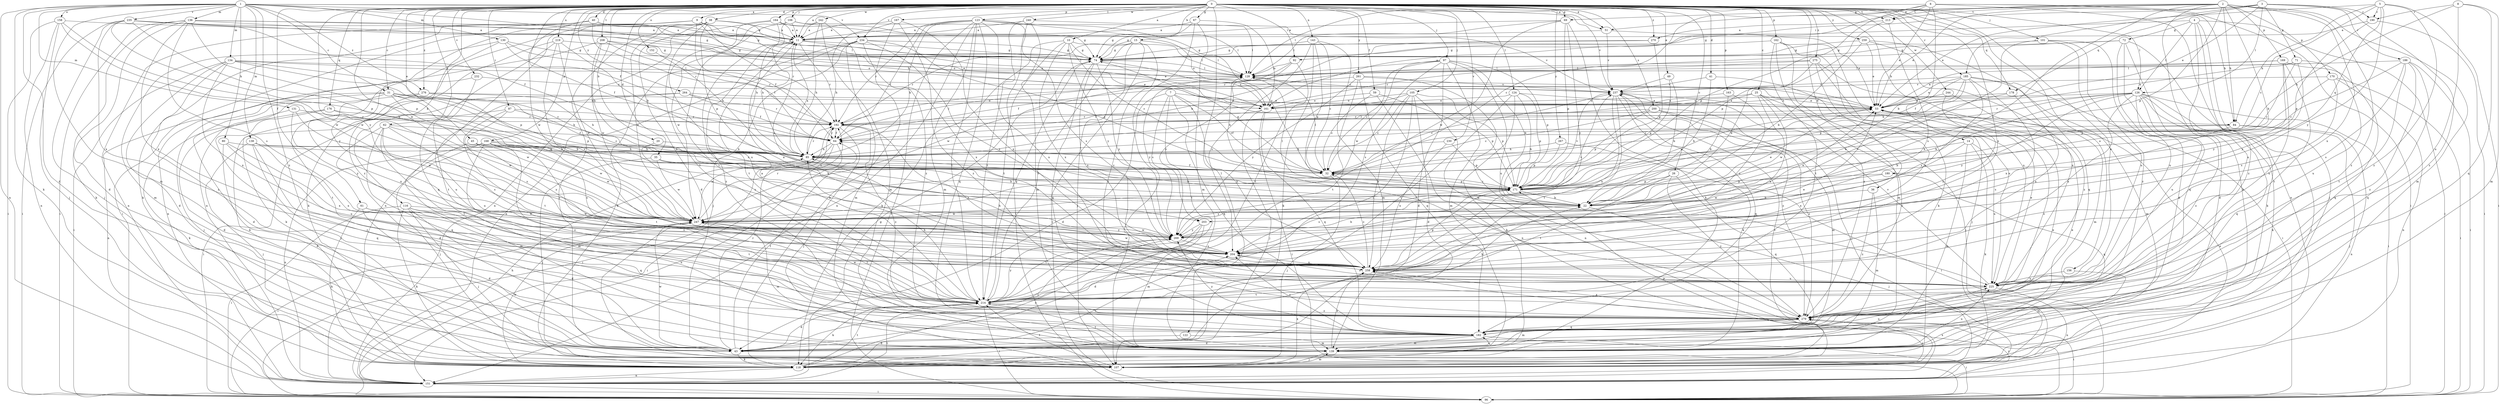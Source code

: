 strict digraph  {
0;
1;
2;
3;
4;
5;
6;
7;
8;
9;
10;
11;
14;
15;
20;
22;
25;
26;
31;
32;
35;
36;
38;
40;
41;
43;
45;
49;
51;
53;
59;
61;
62;
64;
67;
69;
71;
72;
74;
80;
84;
85;
87;
92;
96;
97;
101;
105;
106;
107;
116;
118;
122;
123;
124;
126;
128;
130;
131;
134;
136;
138;
139;
143;
151;
152;
156;
158;
161;
162;
163;
164;
167;
168;
169;
170;
171;
176;
178;
180;
182;
185;
186;
190;
192;
200;
203;
204;
208;
213;
214;
219;
225;
230;
232;
234;
235;
237;
240;
242;
244;
247;
258;
259;
261;
264;
267;
269;
270;
275;
276;
279;
0 -> 9  [label=a];
0 -> 10  [label=a];
0 -> 11  [label=a];
0 -> 14  [label=b];
0 -> 15  [label=b];
0 -> 20  [label=b];
0 -> 25  [label=c];
0 -> 26  [label=c];
0 -> 31  [label=c];
0 -> 35  [label=d];
0 -> 36  [label=d];
0 -> 38  [label=d];
0 -> 40  [label=d];
0 -> 41  [label=d];
0 -> 45  [label=e];
0 -> 49  [label=e];
0 -> 51  [label=e];
0 -> 59  [label=f];
0 -> 61  [label=f];
0 -> 62  [label=f];
0 -> 64  [label=f];
0 -> 67  [label=g];
0 -> 69  [label=g];
0 -> 87  [label=i];
0 -> 92  [label=i];
0 -> 97  [label=j];
0 -> 101  [label=j];
0 -> 105  [label=j];
0 -> 106  [label=j];
0 -> 116  [label=k];
0 -> 122  [label=l];
0 -> 123  [label=l];
0 -> 124  [label=l];
0 -> 126  [label=l];
0 -> 143  [label=n];
0 -> 152  [label=o];
0 -> 156  [label=o];
0 -> 162  [label=p];
0 -> 163  [label=p];
0 -> 164  [label=p];
0 -> 167  [label=p];
0 -> 168  [label=p];
0 -> 176  [label=q];
0 -> 178  [label=q];
0 -> 185  [label=r];
0 -> 200  [label=s];
0 -> 208  [label=t];
0 -> 213  [label=t];
0 -> 219  [label=u];
0 -> 225  [label=u];
0 -> 230  [label=v];
0 -> 232  [label=v];
0 -> 234  [label=v];
0 -> 240  [label=w];
0 -> 242  [label=w];
0 -> 244  [label=w];
0 -> 247  [label=w];
0 -> 258  [label=x];
0 -> 259  [label=y];
0 -> 261  [label=y];
0 -> 264  [label=y];
0 -> 267  [label=y];
0 -> 269  [label=y];
0 -> 270  [label=z];
0 -> 275  [label=z];
0 -> 276  [label=z];
1 -> 31  [label=c];
1 -> 43  [label=d];
1 -> 51  [label=e];
1 -> 80  [label=h];
1 -> 84  [label=h];
1 -> 118  [label=k];
1 -> 130  [label=m];
1 -> 131  [label=m];
1 -> 134  [label=m];
1 -> 136  [label=m];
1 -> 138  [label=m];
1 -> 139  [label=m];
1 -> 151  [label=n];
1 -> 158  [label=o];
1 -> 234  [label=v];
1 -> 235  [label=v];
1 -> 237  [label=v];
1 -> 276  [label=z];
1 -> 279  [label=z];
2 -> 22  [label=b];
2 -> 51  [label=e];
2 -> 53  [label=e];
2 -> 69  [label=g];
2 -> 84  [label=h];
2 -> 118  [label=k];
2 -> 139  [label=m];
2 -> 161  [label=o];
2 -> 169  [label=p];
2 -> 170  [label=p];
2 -> 171  [label=p];
2 -> 203  [label=s];
2 -> 258  [label=x];
2 -> 279  [label=z];
3 -> 53  [label=e];
3 -> 71  [label=g];
3 -> 92  [label=i];
3 -> 126  [label=l];
3 -> 178  [label=q];
3 -> 185  [label=r];
3 -> 186  [label=r];
3 -> 190  [label=r];
3 -> 213  [label=t];
3 -> 279  [label=z];
4 -> 72  [label=g];
4 -> 74  [label=g];
4 -> 96  [label=i];
4 -> 107  [label=j];
4 -> 126  [label=l];
4 -> 225  [label=u];
4 -> 279  [label=z];
5 -> 32  [label=c];
5 -> 53  [label=e];
5 -> 84  [label=h];
5 -> 96  [label=i];
5 -> 180  [label=q];
5 -> 190  [label=r];
5 -> 269  [label=y];
5 -> 279  [label=z];
6 -> 22  [label=b];
6 -> 32  [label=c];
6 -> 53  [label=e];
6 -> 84  [label=h];
6 -> 96  [label=i];
6 -> 128  [label=l];
6 -> 151  [label=n];
6 -> 171  [label=p];
6 -> 213  [label=t];
7 -> 32  [label=c];
7 -> 43  [label=d];
7 -> 53  [label=e];
7 -> 182  [label=q];
7 -> 203  [label=s];
7 -> 214  [label=t];
7 -> 258  [label=x];
8 -> 85  [label=h];
8 -> 139  [label=m];
8 -> 182  [label=q];
8 -> 190  [label=r];
8 -> 225  [label=u];
9 -> 11  [label=a];
9 -> 64  [label=f];
9 -> 74  [label=g];
9 -> 96  [label=i];
9 -> 151  [label=n];
9 -> 161  [label=o];
9 -> 192  [label=r];
9 -> 279  [label=z];
10 -> 32  [label=c];
10 -> 74  [label=g];
10 -> 118  [label=k];
10 -> 128  [label=l];
10 -> 214  [label=t];
10 -> 258  [label=x];
10 -> 269  [label=y];
11 -> 74  [label=g];
11 -> 128  [label=l];
11 -> 192  [label=r];
11 -> 203  [label=s];
11 -> 214  [label=t];
11 -> 279  [label=z];
14 -> 85  [label=h];
14 -> 118  [label=k];
14 -> 139  [label=m];
14 -> 225  [label=u];
14 -> 258  [label=x];
15 -> 74  [label=g];
15 -> 96  [label=i];
15 -> 107  [label=j];
15 -> 128  [label=l];
15 -> 192  [label=r];
15 -> 214  [label=t];
15 -> 279  [label=z];
20 -> 85  [label=h];
20 -> 269  [label=y];
22 -> 53  [label=e];
22 -> 107  [label=j];
22 -> 128  [label=l];
22 -> 247  [label=w];
25 -> 53  [label=e];
25 -> 85  [label=h];
25 -> 107  [label=j];
25 -> 161  [label=o];
25 -> 247  [label=w];
25 -> 258  [label=x];
25 -> 279  [label=z];
26 -> 171  [label=p];
26 -> 182  [label=q];
26 -> 214  [label=t];
26 -> 247  [label=w];
26 -> 279  [label=z];
31 -> 22  [label=b];
31 -> 85  [label=h];
31 -> 107  [label=j];
31 -> 151  [label=n];
31 -> 161  [label=o];
31 -> 171  [label=p];
31 -> 214  [label=t];
31 -> 247  [label=w];
32 -> 74  [label=g];
32 -> 107  [label=j];
32 -> 128  [label=l];
32 -> 171  [label=p];
32 -> 237  [label=v];
35 -> 22  [label=b];
35 -> 32  [label=c];
35 -> 107  [label=j];
35 -> 247  [label=w];
36 -> 22  [label=b];
36 -> 139  [label=m];
36 -> 279  [label=z];
38 -> 11  [label=a];
38 -> 43  [label=d];
38 -> 107  [label=j];
38 -> 128  [label=l];
38 -> 151  [label=n];
38 -> 171  [label=p];
38 -> 214  [label=t];
38 -> 247  [label=w];
40 -> 11  [label=a];
40 -> 74  [label=g];
40 -> 118  [label=k];
40 -> 151  [label=n];
40 -> 161  [label=o];
40 -> 192  [label=r];
40 -> 247  [label=w];
41 -> 22  [label=b];
41 -> 107  [label=j];
41 -> 237  [label=v];
43 -> 53  [label=e];
43 -> 64  [label=f];
43 -> 118  [label=k];
43 -> 192  [label=r];
43 -> 225  [label=u];
43 -> 247  [label=w];
43 -> 269  [label=y];
45 -> 85  [label=h];
45 -> 139  [label=m];
45 -> 247  [label=w];
45 -> 269  [label=y];
49 -> 22  [label=b];
49 -> 171  [label=p];
49 -> 237  [label=v];
51 -> 53  [label=e];
51 -> 74  [label=g];
51 -> 237  [label=v];
53 -> 192  [label=r];
53 -> 279  [label=z];
59 -> 32  [label=c];
59 -> 151  [label=n];
59 -> 161  [label=o];
59 -> 171  [label=p];
61 -> 43  [label=d];
61 -> 118  [label=k];
61 -> 204  [label=s];
61 -> 247  [label=w];
62 -> 43  [label=d];
62 -> 64  [label=f];
62 -> 182  [label=q];
62 -> 204  [label=s];
62 -> 214  [label=t];
62 -> 225  [label=u];
62 -> 247  [label=w];
64 -> 85  [label=h];
64 -> 96  [label=i];
64 -> 128  [label=l];
64 -> 151  [label=n];
64 -> 192  [label=r];
64 -> 247  [label=w];
67 -> 11  [label=a];
67 -> 74  [label=g];
67 -> 107  [label=j];
67 -> 139  [label=m];
67 -> 161  [label=o];
69 -> 11  [label=a];
69 -> 118  [label=k];
69 -> 128  [label=l];
69 -> 171  [label=p];
69 -> 247  [label=w];
69 -> 269  [label=y];
71 -> 32  [label=c];
71 -> 53  [label=e];
71 -> 128  [label=l];
71 -> 225  [label=u];
71 -> 269  [label=y];
72 -> 43  [label=d];
72 -> 74  [label=g];
72 -> 118  [label=k];
72 -> 182  [label=q];
72 -> 192  [label=r];
72 -> 225  [label=u];
74 -> 128  [label=l];
74 -> 161  [label=o];
74 -> 182  [label=q];
74 -> 258  [label=x];
74 -> 269  [label=y];
80 -> 43  [label=d];
80 -> 85  [label=h];
80 -> 225  [label=u];
80 -> 258  [label=x];
84 -> 22  [label=b];
84 -> 64  [label=f];
84 -> 107  [label=j];
84 -> 151  [label=n];
84 -> 204  [label=s];
85 -> 11  [label=a];
85 -> 22  [label=b];
85 -> 32  [label=c];
85 -> 192  [label=r];
87 -> 32  [label=c];
87 -> 96  [label=i];
87 -> 192  [label=r];
87 -> 204  [label=s];
87 -> 214  [label=t];
92 -> 128  [label=l];
92 -> 214  [label=t];
92 -> 247  [label=w];
92 -> 269  [label=y];
96 -> 258  [label=x];
97 -> 22  [label=b];
97 -> 32  [label=c];
97 -> 43  [label=d];
97 -> 128  [label=l];
97 -> 139  [label=m];
97 -> 171  [label=p];
97 -> 204  [label=s];
97 -> 225  [label=u];
97 -> 247  [label=w];
101 -> 43  [label=d];
101 -> 74  [label=g];
101 -> 204  [label=s];
101 -> 225  [label=u];
101 -> 279  [label=z];
105 -> 32  [label=c];
105 -> 43  [label=d];
105 -> 64  [label=f];
105 -> 151  [label=n];
105 -> 161  [label=o];
105 -> 171  [label=p];
105 -> 214  [label=t];
105 -> 258  [label=x];
106 -> 11  [label=a];
106 -> 85  [label=h];
106 -> 128  [label=l];
106 -> 214  [label=t];
106 -> 237  [label=v];
107 -> 139  [label=m];
107 -> 171  [label=p];
107 -> 214  [label=t];
107 -> 258  [label=x];
107 -> 279  [label=z];
116 -> 43  [label=d];
116 -> 96  [label=i];
116 -> 107  [label=j];
116 -> 118  [label=k];
116 -> 182  [label=q];
116 -> 214  [label=t];
116 -> 247  [label=w];
118 -> 151  [label=n];
118 -> 204  [label=s];
118 -> 214  [label=t];
118 -> 237  [label=v];
118 -> 247  [label=w];
118 -> 269  [label=y];
122 -> 43  [label=d];
122 -> 139  [label=m];
123 -> 11  [label=a];
123 -> 32  [label=c];
123 -> 64  [label=f];
123 -> 85  [label=h];
123 -> 96  [label=i];
123 -> 139  [label=m];
123 -> 151  [label=n];
123 -> 161  [label=o];
123 -> 182  [label=q];
123 -> 192  [label=r];
123 -> 204  [label=s];
123 -> 214  [label=t];
123 -> 225  [label=u];
124 -> 22  [label=b];
124 -> 53  [label=e];
124 -> 118  [label=k];
124 -> 161  [label=o];
124 -> 171  [label=p];
124 -> 214  [label=t];
126 -> 22  [label=b];
126 -> 32  [label=c];
126 -> 96  [label=i];
126 -> 107  [label=j];
126 -> 118  [label=k];
126 -> 161  [label=o];
126 -> 182  [label=q];
126 -> 192  [label=r];
126 -> 225  [label=u];
126 -> 258  [label=x];
126 -> 269  [label=y];
126 -> 279  [label=z];
128 -> 237  [label=v];
128 -> 269  [label=y];
130 -> 53  [label=e];
130 -> 64  [label=f];
130 -> 74  [label=g];
130 -> 139  [label=m];
130 -> 269  [label=y];
131 -> 43  [label=d];
131 -> 192  [label=r];
131 -> 247  [label=w];
131 -> 269  [label=y];
134 -> 32  [label=c];
134 -> 43  [label=d];
134 -> 53  [label=e];
134 -> 96  [label=i];
134 -> 128  [label=l];
134 -> 171  [label=p];
134 -> 258  [label=x];
134 -> 279  [label=z];
136 -> 11  [label=a];
136 -> 43  [label=d];
136 -> 74  [label=g];
136 -> 96  [label=i];
136 -> 118  [label=k];
136 -> 161  [label=o];
136 -> 171  [label=p];
136 -> 204  [label=s];
136 -> 258  [label=x];
138 -> 32  [label=c];
138 -> 85  [label=h];
138 -> 107  [label=j];
138 -> 182  [label=q];
138 -> 258  [label=x];
138 -> 279  [label=z];
139 -> 53  [label=e];
139 -> 107  [label=j];
139 -> 182  [label=q];
139 -> 214  [label=t];
139 -> 225  [label=u];
139 -> 258  [label=x];
143 -> 32  [label=c];
143 -> 74  [label=g];
143 -> 118  [label=k];
143 -> 139  [label=m];
143 -> 171  [label=p];
143 -> 204  [label=s];
151 -> 53  [label=e];
151 -> 74  [label=g];
151 -> 85  [label=h];
151 -> 96  [label=i];
151 -> 214  [label=t];
151 -> 279  [label=z];
152 -> 85  [label=h];
156 -> 139  [label=m];
156 -> 225  [label=u];
158 -> 11  [label=a];
158 -> 96  [label=i];
158 -> 107  [label=j];
158 -> 151  [label=n];
158 -> 171  [label=p];
158 -> 247  [label=w];
161 -> 96  [label=i];
161 -> 107  [label=j];
161 -> 182  [label=q];
161 -> 192  [label=r];
162 -> 74  [label=g];
162 -> 118  [label=k];
162 -> 139  [label=m];
162 -> 214  [label=t];
162 -> 225  [label=u];
162 -> 279  [label=z];
163 -> 22  [label=b];
163 -> 161  [label=o];
163 -> 204  [label=s];
164 -> 11  [label=a];
164 -> 74  [label=g];
164 -> 85  [label=h];
164 -> 151  [label=n];
164 -> 225  [label=u];
167 -> 11  [label=a];
167 -> 85  [label=h];
167 -> 118  [label=k];
167 -> 258  [label=x];
167 -> 279  [label=z];
168 -> 22  [label=b];
168 -> 85  [label=h];
168 -> 107  [label=j];
168 -> 139  [label=m];
168 -> 151  [label=n];
168 -> 204  [label=s];
168 -> 214  [label=t];
168 -> 279  [label=z];
169 -> 53  [label=e];
169 -> 128  [label=l];
169 -> 182  [label=q];
169 -> 214  [label=t];
169 -> 225  [label=u];
169 -> 269  [label=y];
170 -> 96  [label=i];
170 -> 151  [label=n];
170 -> 171  [label=p];
170 -> 204  [label=s];
170 -> 237  [label=v];
171 -> 22  [label=b];
171 -> 32  [label=c];
171 -> 53  [label=e];
171 -> 64  [label=f];
171 -> 204  [label=s];
171 -> 237  [label=v];
171 -> 269  [label=y];
176 -> 107  [label=j];
176 -> 118  [label=k];
176 -> 192  [label=r];
176 -> 247  [label=w];
178 -> 22  [label=b];
178 -> 161  [label=o];
178 -> 258  [label=x];
180 -> 171  [label=p];
180 -> 182  [label=q];
180 -> 247  [label=w];
182 -> 43  [label=d];
182 -> 96  [label=i];
182 -> 139  [label=m];
182 -> 204  [label=s];
182 -> 269  [label=y];
185 -> 53  [label=e];
185 -> 64  [label=f];
185 -> 85  [label=h];
185 -> 96  [label=i];
185 -> 139  [label=m];
185 -> 171  [label=p];
185 -> 204  [label=s];
185 -> 237  [label=v];
185 -> 258  [label=x];
186 -> 32  [label=c];
186 -> 96  [label=i];
186 -> 128  [label=l];
186 -> 182  [label=q];
186 -> 204  [label=s];
186 -> 214  [label=t];
186 -> 279  [label=z];
190 -> 11  [label=a];
190 -> 96  [label=i];
190 -> 171  [label=p];
192 -> 64  [label=f];
192 -> 96  [label=i];
192 -> 107  [label=j];
192 -> 258  [label=x];
192 -> 279  [label=z];
200 -> 32  [label=c];
200 -> 107  [label=j];
200 -> 139  [label=m];
200 -> 171  [label=p];
200 -> 192  [label=r];
200 -> 279  [label=z];
203 -> 43  [label=d];
203 -> 139  [label=m];
203 -> 214  [label=t];
203 -> 269  [label=y];
204 -> 85  [label=h];
204 -> 247  [label=w];
204 -> 258  [label=x];
208 -> 64  [label=f];
208 -> 74  [label=g];
208 -> 85  [label=h];
208 -> 151  [label=n];
208 -> 192  [label=r];
208 -> 247  [label=w];
213 -> 171  [label=p];
213 -> 204  [label=s];
213 -> 270  [label=a];
214 -> 11  [label=a];
214 -> 22  [label=b];
214 -> 43  [label=d];
214 -> 74  [label=g];
214 -> 85  [label=h];
214 -> 96  [label=i];
214 -> 118  [label=k];
214 -> 247  [label=w];
214 -> 269  [label=y];
214 -> 279  [label=z];
219 -> 74  [label=g];
219 -> 85  [label=h];
219 -> 118  [label=k];
219 -> 182  [label=q];
219 -> 204  [label=s];
219 -> 247  [label=w];
225 -> 53  [label=e];
225 -> 151  [label=n];
225 -> 204  [label=s];
225 -> 214  [label=t];
225 -> 237  [label=v];
230 -> 85  [label=h];
230 -> 171  [label=p];
230 -> 258  [label=x];
232 -> 118  [label=k];
232 -> 214  [label=t];
232 -> 237  [label=v];
234 -> 74  [label=g];
234 -> 107  [label=j];
234 -> 118  [label=k];
234 -> 139  [label=m];
234 -> 151  [label=n];
234 -> 171  [label=p];
234 -> 204  [label=s];
234 -> 258  [label=x];
235 -> 11  [label=a];
235 -> 22  [label=b];
235 -> 53  [label=e];
235 -> 64  [label=f];
235 -> 96  [label=i];
235 -> 107  [label=j];
235 -> 247  [label=w];
235 -> 258  [label=x];
237 -> 53  [label=e];
237 -> 118  [label=k];
237 -> 182  [label=q];
237 -> 214  [label=t];
237 -> 258  [label=x];
237 -> 279  [label=z];
240 -> 11  [label=a];
240 -> 96  [label=i];
240 -> 128  [label=l];
240 -> 139  [label=m];
240 -> 214  [label=t];
242 -> 11  [label=a];
242 -> 85  [label=h];
242 -> 139  [label=m];
242 -> 247  [label=w];
242 -> 279  [label=z];
244 -> 53  [label=e];
244 -> 139  [label=m];
244 -> 258  [label=x];
247 -> 53  [label=e];
247 -> 96  [label=i];
247 -> 139  [label=m];
247 -> 192  [label=r];
247 -> 214  [label=t];
247 -> 237  [label=v];
247 -> 269  [label=y];
258 -> 11  [label=a];
258 -> 32  [label=c];
258 -> 53  [label=e];
258 -> 171  [label=p];
258 -> 225  [label=u];
259 -> 22  [label=b];
259 -> 53  [label=e];
259 -> 74  [label=g];
259 -> 182  [label=q];
259 -> 225  [label=u];
261 -> 64  [label=f];
261 -> 182  [label=q];
261 -> 214  [label=t];
261 -> 237  [label=v];
261 -> 269  [label=y];
261 -> 279  [label=z];
264 -> 53  [label=e];
264 -> 64  [label=f];
264 -> 118  [label=k];
264 -> 192  [label=r];
264 -> 225  [label=u];
267 -> 85  [label=h];
267 -> 96  [label=i];
267 -> 171  [label=p];
269 -> 22  [label=b];
269 -> 204  [label=s];
269 -> 247  [label=w];
270 -> 74  [label=g];
270 -> 171  [label=p];
270 -> 192  [label=r];
275 -> 22  [label=b];
275 -> 85  [label=h];
275 -> 128  [label=l];
275 -> 225  [label=u];
275 -> 258  [label=x];
275 -> 279  [label=z];
276 -> 22  [label=b];
276 -> 43  [label=d];
276 -> 85  [label=h];
276 -> 161  [label=o];
276 -> 258  [label=x];
279 -> 96  [label=i];
279 -> 128  [label=l];
279 -> 139  [label=m];
279 -> 182  [label=q];
279 -> 258  [label=x];
}
